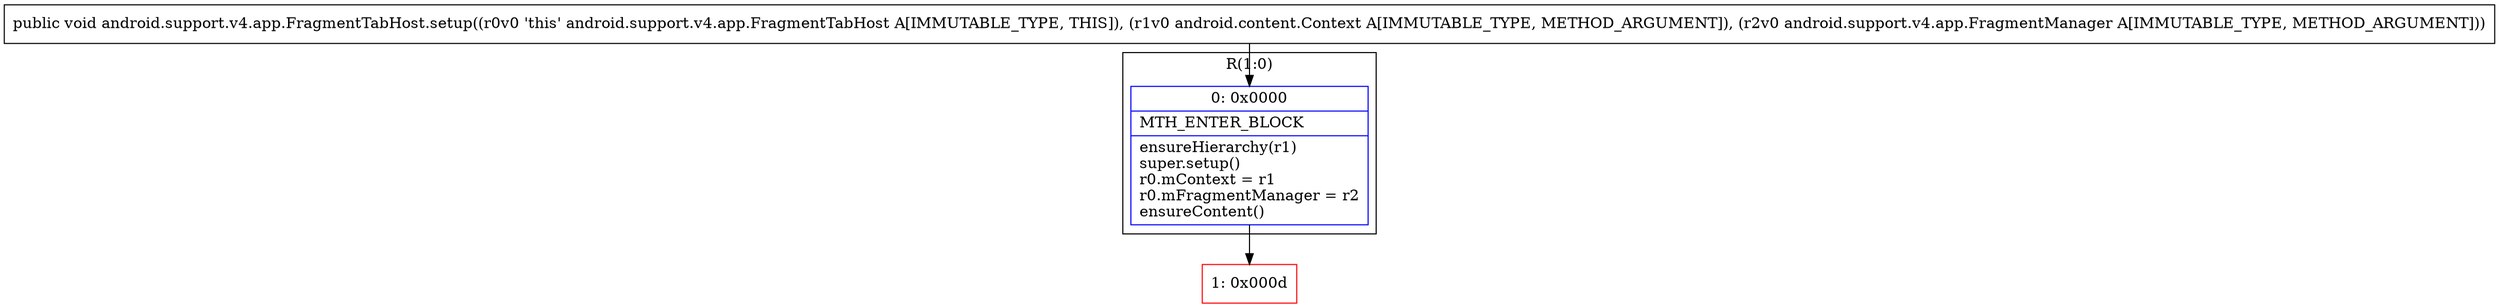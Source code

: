 digraph "CFG forandroid.support.v4.app.FragmentTabHost.setup(Landroid\/content\/Context;Landroid\/support\/v4\/app\/FragmentManager;)V" {
subgraph cluster_Region_105285873 {
label = "R(1:0)";
node [shape=record,color=blue];
Node_0 [shape=record,label="{0\:\ 0x0000|MTH_ENTER_BLOCK\l|ensureHierarchy(r1)\lsuper.setup()\lr0.mContext = r1\lr0.mFragmentManager = r2\lensureContent()\l}"];
}
Node_1 [shape=record,color=red,label="{1\:\ 0x000d}"];
MethodNode[shape=record,label="{public void android.support.v4.app.FragmentTabHost.setup((r0v0 'this' android.support.v4.app.FragmentTabHost A[IMMUTABLE_TYPE, THIS]), (r1v0 android.content.Context A[IMMUTABLE_TYPE, METHOD_ARGUMENT]), (r2v0 android.support.v4.app.FragmentManager A[IMMUTABLE_TYPE, METHOD_ARGUMENT])) }"];
MethodNode -> Node_0;
Node_0 -> Node_1;
}

